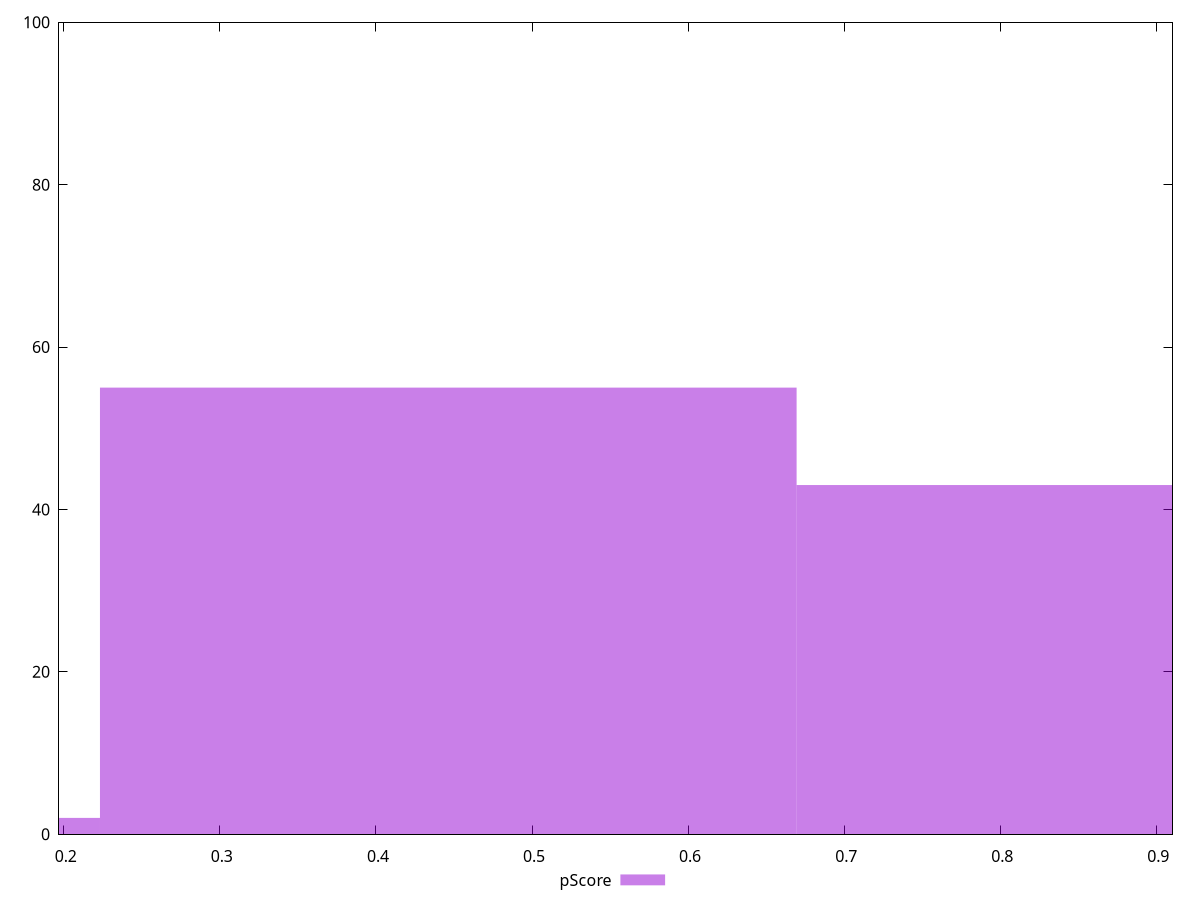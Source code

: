 reset

$pScore <<EOF
0.4463513341507975 55
0.892702668301595 43
0 2
EOF

set key outside below
set boxwidth 0.4463513341507975
set xrange [0.1969291478154006:0.9103731016494387]
set yrange [0:100]
set trange [0:100]
set style fill transparent solid 0.5 noborder
set terminal svg size 640, 490 enhanced background rgb 'white'
set output "report_00013_2021-02-09T12-04-24.940Z/bootup-time/samples/pages+cached/pScore/histogram.svg"

plot $pScore title "pScore" with boxes

reset
